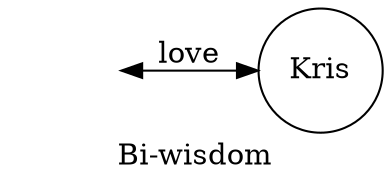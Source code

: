 digraph G{
    rankdir=LR
    Kris[shape=circle]
    Pythonee[color=white,label="",shape=box,shapefile="stick.png"]
    subgraph Pythonee_graph{
        Pythonee;
        label="Pythonee";
        labelloc=b;
        color=white;
    }
    Pythonee -> Kris [label=love dir=both]

    label="Bi-wisdom"
}
